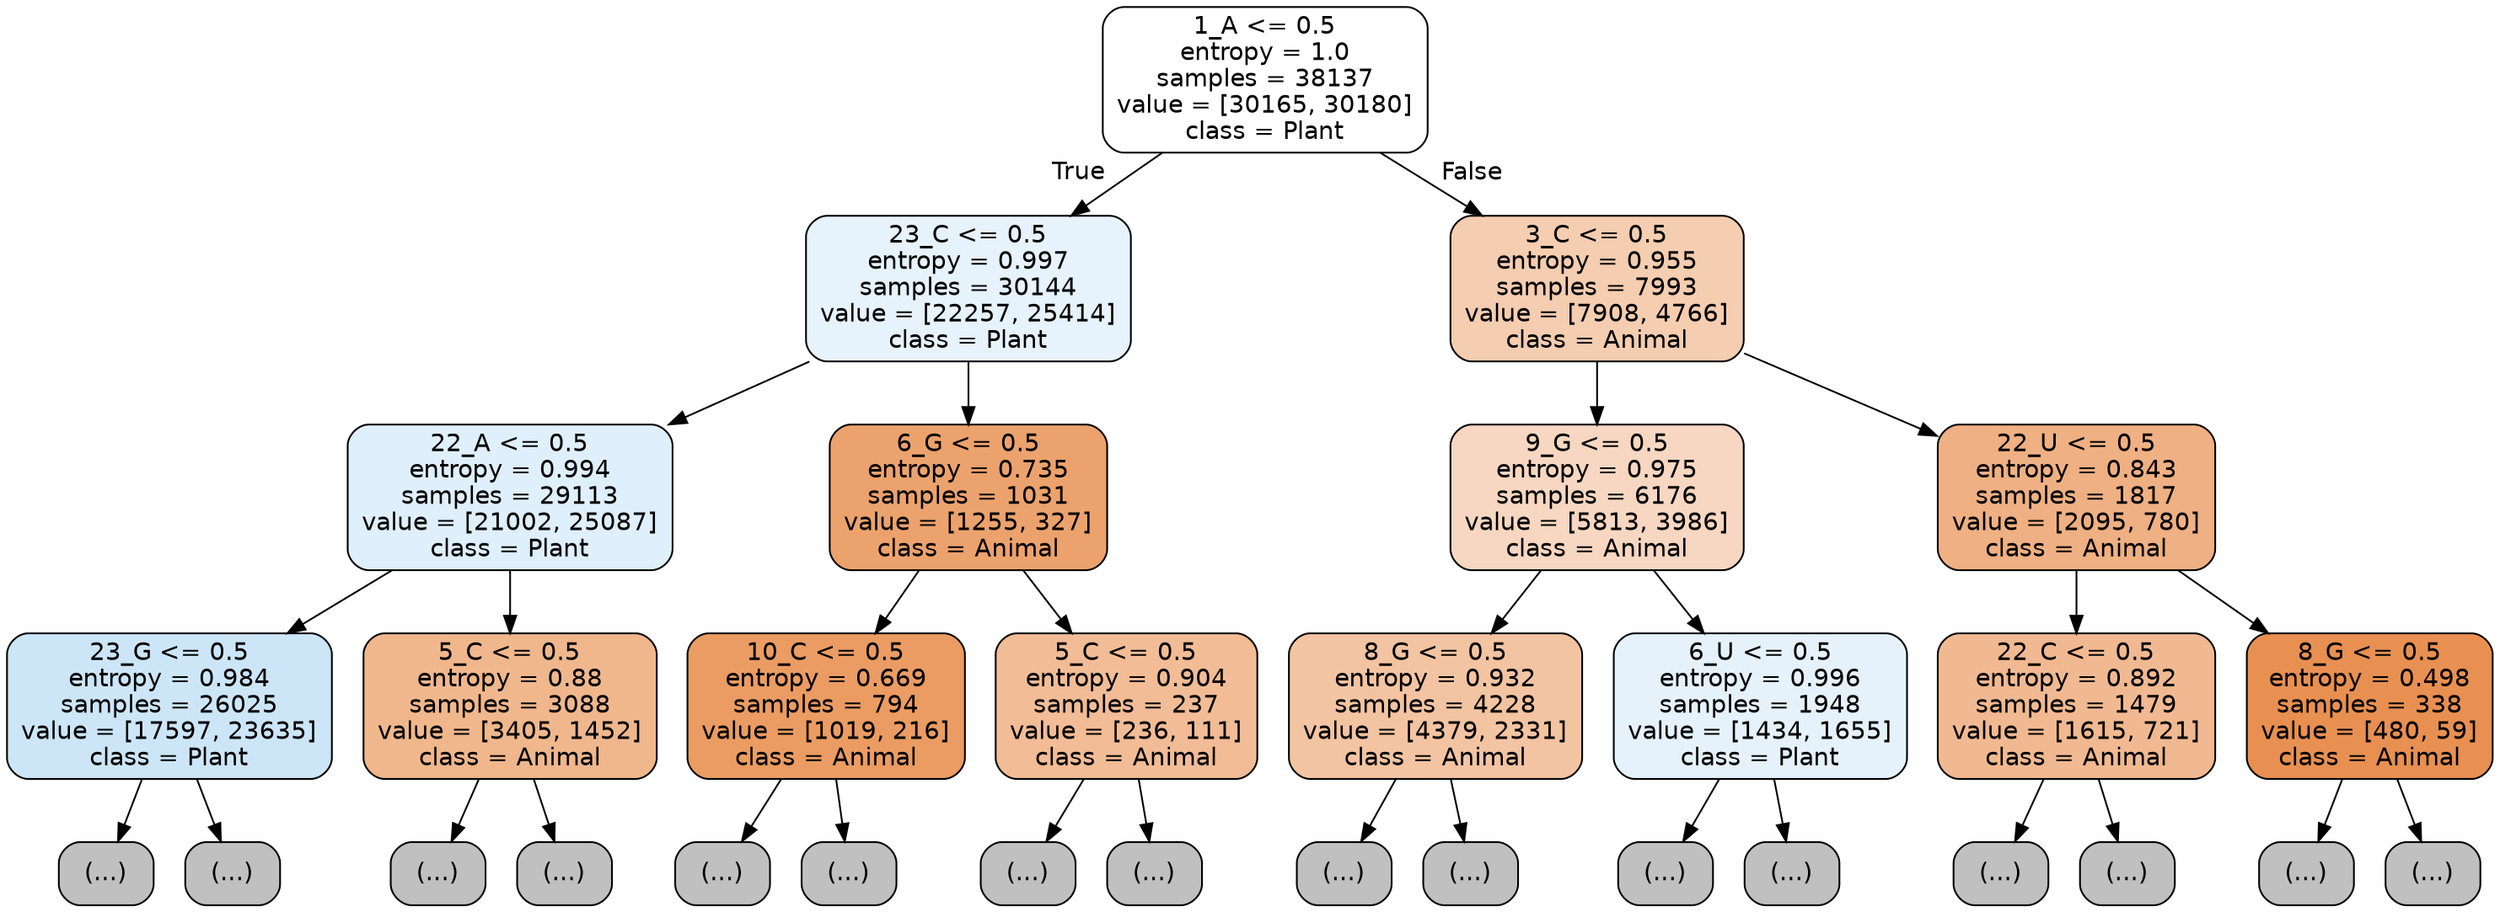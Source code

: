 digraph Tree {
node [shape=box, style="filled, rounded", color="black", fontname="helvetica"] ;
edge [fontname="helvetica"] ;
0 [label="1_A <= 0.5\nentropy = 1.0\nsamples = 38137\nvalue = [30165, 30180]\nclass = Plant", fillcolor="#ffffff"] ;
1 [label="23_C <= 0.5\nentropy = 0.997\nsamples = 30144\nvalue = [22257, 25414]\nclass = Plant", fillcolor="#e6f3fc"] ;
0 -> 1 [labeldistance=2.5, labelangle=45, headlabel="True"] ;
2 [label="22_A <= 0.5\nentropy = 0.994\nsamples = 29113\nvalue = [21002, 25087]\nclass = Plant", fillcolor="#dfeffb"] ;
1 -> 2 ;
3 [label="23_G <= 0.5\nentropy = 0.984\nsamples = 26025\nvalue = [17597, 23635]\nclass = Plant", fillcolor="#cce6f8"] ;
2 -> 3 ;
4 [label="(...)", fillcolor="#C0C0C0"] ;
3 -> 4 ;
10223 [label="(...)", fillcolor="#C0C0C0"] ;
3 -> 10223 ;
10666 [label="5_C <= 0.5\nentropy = 0.88\nsamples = 3088\nvalue = [3405, 1452]\nclass = Animal", fillcolor="#f0b78d"] ;
2 -> 10666 ;
10667 [label="(...)", fillcolor="#C0C0C0"] ;
10666 -> 10667 ;
11730 [label="(...)", fillcolor="#C0C0C0"] ;
10666 -> 11730 ;
12037 [label="6_G <= 0.5\nentropy = 0.735\nsamples = 1031\nvalue = [1255, 327]\nclass = Animal", fillcolor="#eca26d"] ;
1 -> 12037 ;
12038 [label="10_C <= 0.5\nentropy = 0.669\nsamples = 794\nvalue = [1019, 216]\nclass = Animal", fillcolor="#eb9c63"] ;
12037 -> 12038 ;
12039 [label="(...)", fillcolor="#C0C0C0"] ;
12038 -> 12039 ;
12288 [label="(...)", fillcolor="#C0C0C0"] ;
12038 -> 12288 ;
12361 [label="5_C <= 0.5\nentropy = 0.904\nsamples = 237\nvalue = [236, 111]\nclass = Animal", fillcolor="#f1bc96"] ;
12037 -> 12361 ;
12362 [label="(...)", fillcolor="#C0C0C0"] ;
12361 -> 12362 ;
12471 [label="(...)", fillcolor="#C0C0C0"] ;
12361 -> 12471 ;
12510 [label="3_C <= 0.5\nentropy = 0.955\nsamples = 7993\nvalue = [7908, 4766]\nclass = Animal", fillcolor="#f5cdb0"] ;
0 -> 12510 [labeldistance=2.5, labelangle=-45, headlabel="False"] ;
12511 [label="9_G <= 0.5\nentropy = 0.975\nsamples = 6176\nvalue = [5813, 3986]\nclass = Animal", fillcolor="#f7d7c1"] ;
12510 -> 12511 ;
12512 [label="8_G <= 0.5\nentropy = 0.932\nsamples = 4228\nvalue = [4379, 2331]\nclass = Animal", fillcolor="#f3c4a2"] ;
12511 -> 12512 ;
12513 [label="(...)", fillcolor="#C0C0C0"] ;
12512 -> 12513 ;
14220 [label="(...)", fillcolor="#C0C0C0"] ;
12512 -> 14220 ;
14875 [label="6_U <= 0.5\nentropy = 0.996\nsamples = 1948\nvalue = [1434, 1655]\nclass = Plant", fillcolor="#e5f2fc"] ;
12511 -> 14875 ;
14876 [label="(...)", fillcolor="#C0C0C0"] ;
14875 -> 14876 ;
15461 [label="(...)", fillcolor="#C0C0C0"] ;
14875 -> 15461 ;
15730 [label="22_U <= 0.5\nentropy = 0.843\nsamples = 1817\nvalue = [2095, 780]\nclass = Animal", fillcolor="#efb083"] ;
12510 -> 15730 ;
15731 [label="22_C <= 0.5\nentropy = 0.892\nsamples = 1479\nvalue = [1615, 721]\nclass = Animal", fillcolor="#f1b991"] ;
15730 -> 15731 ;
15732 [label="(...)", fillcolor="#C0C0C0"] ;
15731 -> 15732 ;
16323 [label="(...)", fillcolor="#C0C0C0"] ;
15731 -> 16323 ;
16420 [label="8_G <= 0.5\nentropy = 0.498\nsamples = 338\nvalue = [480, 59]\nclass = Animal", fillcolor="#e89051"] ;
15730 -> 16420 ;
16421 [label="(...)", fillcolor="#C0C0C0"] ;
16420 -> 16421 ;
16492 [label="(...)", fillcolor="#C0C0C0"] ;
16420 -> 16492 ;
}